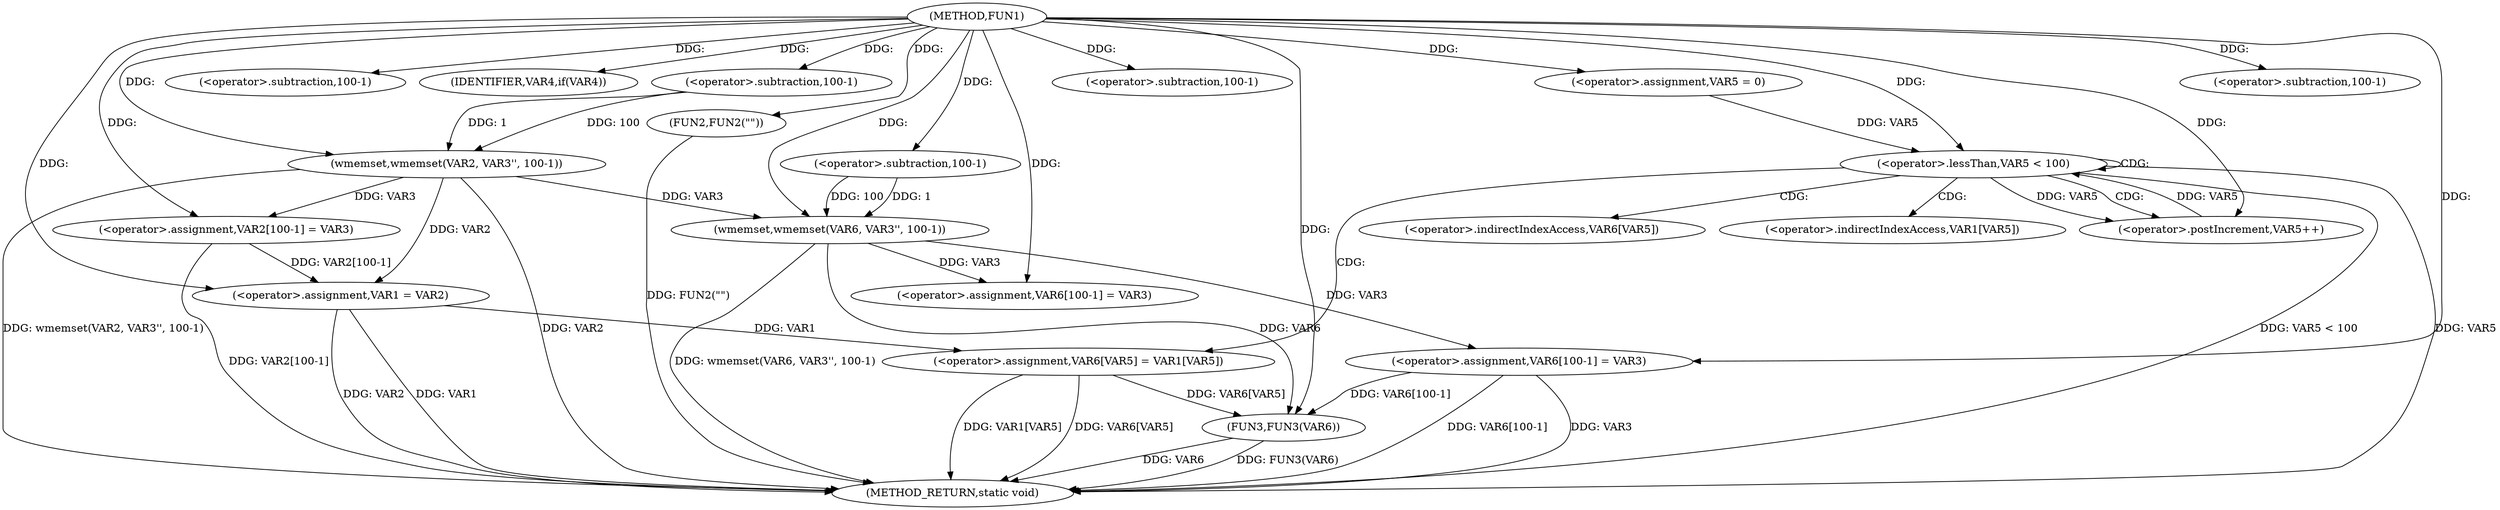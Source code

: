 digraph FUN1 {  
"1000100" [label = "(METHOD,FUN1)" ]
"1000169" [label = "(METHOD_RETURN,static void)" ]
"1000104" [label = "(wmemset,wmemset(VAR2, VAR3'', 100-1))" ]
"1000107" [label = "(<operator>.subtraction,100-1)" ]
"1000110" [label = "(<operator>.assignment,VAR2[100-1] = VAR3)" ]
"1000113" [label = "(<operator>.subtraction,100-1)" ]
"1000118" [label = "(IDENTIFIER,VAR4,if(VAR4))" ]
"1000120" [label = "(FUN2,FUN2(\"\"))" ]
"1000124" [label = "(<operator>.assignment,VAR1 = VAR2)" ]
"1000130" [label = "(wmemset,wmemset(VAR6, VAR3'', 100-1))" ]
"1000133" [label = "(<operator>.subtraction,100-1)" ]
"1000136" [label = "(<operator>.assignment,VAR6[100-1] = VAR3)" ]
"1000139" [label = "(<operator>.subtraction,100-1)" ]
"1000144" [label = "(<operator>.assignment,VAR5 = 0)" ]
"1000147" [label = "(<operator>.lessThan,VAR5 < 100)" ]
"1000150" [label = "(<operator>.postIncrement,VAR5++)" ]
"1000153" [label = "(<operator>.assignment,VAR6[VAR5] = VAR1[VAR5])" ]
"1000160" [label = "(<operator>.assignment,VAR6[100-1] = VAR3)" ]
"1000163" [label = "(<operator>.subtraction,100-1)" ]
"1000167" [label = "(FUN3,FUN3(VAR6))" ]
"1000154" [label = "(<operator>.indirectIndexAccess,VAR6[VAR5])" ]
"1000157" [label = "(<operator>.indirectIndexAccess,VAR1[VAR5])" ]
  "1000124" -> "1000169"  [ label = "DDG: VAR1"] 
  "1000153" -> "1000169"  [ label = "DDG: VAR1[VAR5]"] 
  "1000104" -> "1000169"  [ label = "DDG: wmemset(VAR2, VAR3'', 100-1)"] 
  "1000104" -> "1000169"  [ label = "DDG: VAR2"] 
  "1000160" -> "1000169"  [ label = "DDG: VAR3"] 
  "1000147" -> "1000169"  [ label = "DDG: VAR5"] 
  "1000153" -> "1000169"  [ label = "DDG: VAR6[VAR5]"] 
  "1000167" -> "1000169"  [ label = "DDG: VAR6"] 
  "1000130" -> "1000169"  [ label = "DDG: wmemset(VAR6, VAR3'', 100-1)"] 
  "1000124" -> "1000169"  [ label = "DDG: VAR2"] 
  "1000167" -> "1000169"  [ label = "DDG: FUN3(VAR6)"] 
  "1000120" -> "1000169"  [ label = "DDG: FUN2(\"\")"] 
  "1000147" -> "1000169"  [ label = "DDG: VAR5 < 100"] 
  "1000110" -> "1000169"  [ label = "DDG: VAR2[100-1]"] 
  "1000160" -> "1000169"  [ label = "DDG: VAR6[100-1]"] 
  "1000100" -> "1000104"  [ label = "DDG: "] 
  "1000107" -> "1000104"  [ label = "DDG: 100"] 
  "1000107" -> "1000104"  [ label = "DDG: 1"] 
  "1000100" -> "1000107"  [ label = "DDG: "] 
  "1000104" -> "1000110"  [ label = "DDG: VAR3"] 
  "1000100" -> "1000110"  [ label = "DDG: "] 
  "1000100" -> "1000113"  [ label = "DDG: "] 
  "1000100" -> "1000118"  [ label = "DDG: "] 
  "1000100" -> "1000120"  [ label = "DDG: "] 
  "1000104" -> "1000124"  [ label = "DDG: VAR2"] 
  "1000110" -> "1000124"  [ label = "DDG: VAR2[100-1]"] 
  "1000100" -> "1000124"  [ label = "DDG: "] 
  "1000100" -> "1000130"  [ label = "DDG: "] 
  "1000104" -> "1000130"  [ label = "DDG: VAR3"] 
  "1000133" -> "1000130"  [ label = "DDG: 100"] 
  "1000133" -> "1000130"  [ label = "DDG: 1"] 
  "1000100" -> "1000133"  [ label = "DDG: "] 
  "1000130" -> "1000136"  [ label = "DDG: VAR3"] 
  "1000100" -> "1000136"  [ label = "DDG: "] 
  "1000100" -> "1000139"  [ label = "DDG: "] 
  "1000100" -> "1000144"  [ label = "DDG: "] 
  "1000150" -> "1000147"  [ label = "DDG: VAR5"] 
  "1000144" -> "1000147"  [ label = "DDG: VAR5"] 
  "1000100" -> "1000147"  [ label = "DDG: "] 
  "1000147" -> "1000150"  [ label = "DDG: VAR5"] 
  "1000100" -> "1000150"  [ label = "DDG: "] 
  "1000124" -> "1000153"  [ label = "DDG: VAR1"] 
  "1000100" -> "1000160"  [ label = "DDG: "] 
  "1000130" -> "1000160"  [ label = "DDG: VAR3"] 
  "1000100" -> "1000163"  [ label = "DDG: "] 
  "1000153" -> "1000167"  [ label = "DDG: VAR6[VAR5]"] 
  "1000160" -> "1000167"  [ label = "DDG: VAR6[100-1]"] 
  "1000130" -> "1000167"  [ label = "DDG: VAR6"] 
  "1000100" -> "1000167"  [ label = "DDG: "] 
  "1000147" -> "1000154"  [ label = "CDG: "] 
  "1000147" -> "1000147"  [ label = "CDG: "] 
  "1000147" -> "1000153"  [ label = "CDG: "] 
  "1000147" -> "1000150"  [ label = "CDG: "] 
  "1000147" -> "1000157"  [ label = "CDG: "] 
}
